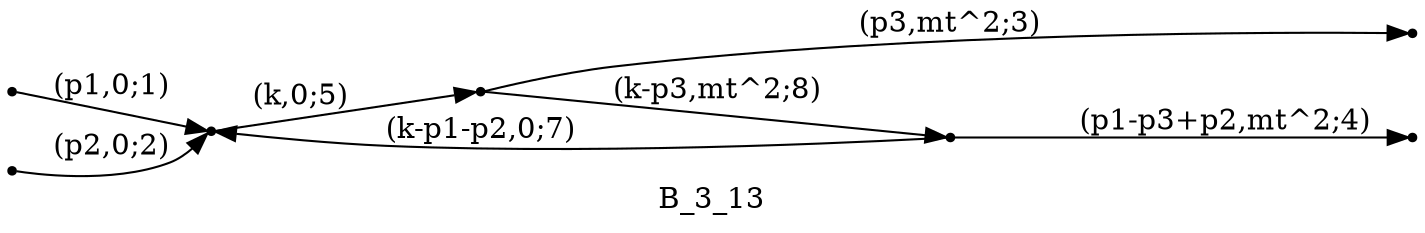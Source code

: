 digraph B_3_13 {
  label="B_3_13";
  rankdir="LR";
  subgraph edges {
    -1 -> 2 [label="(p1,0;1)"];
    -2 -> 2 [label="(p2,0;2)"];
    3 -> -3 [label="(p3,mt^2;3)"];
    1 -> -4 [label="(p1-p3+p2,mt^2;4)"];
    2 -> 3 [label="(k,0;5)"];
    1 -> 2 [label="(k-p1-p2,0;7)"];
    3 -> 1 [label="(k-p3,mt^2;8)"];
  }
  subgraph incoming { rank="source"; -1; -2; }
  subgraph outgoing { rank="sink"; -3; -4; }
-4 [shape=point];
-3 [shape=point];
-2 [shape=point];
-1 [shape=point];
1 [shape=point];
2 [shape=point];
3 [shape=point];
}

